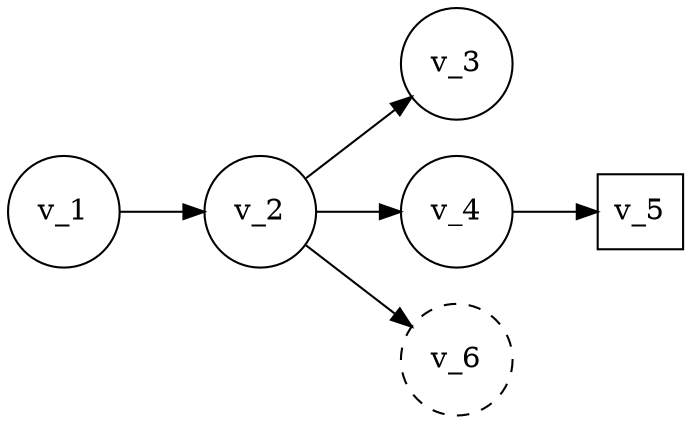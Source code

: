 digraph {
    graph [rankdir=LR];
    node [shape=circle, width=0.5];

    v_1 -> v_2 [label=" ", texlbl="$P$"];
    v_2 -> v_3 [label=" ", texlbl="$Q$"];
    v_2 -> v_4 [label=" ", texlbl="$T_C$"];
    v_4 -> v_5 [label=" ", texlbl="$T_E$"];
    v_2 -> v_6 [label=" ", texlbl="$\neg T_C$"];

    v_1 [style="state,initial"];
    v_3 [style="state,accepting"];
    v_5 [style="state,accepting", shape=rect];
    v_6 [style="state,dashed"];
}

